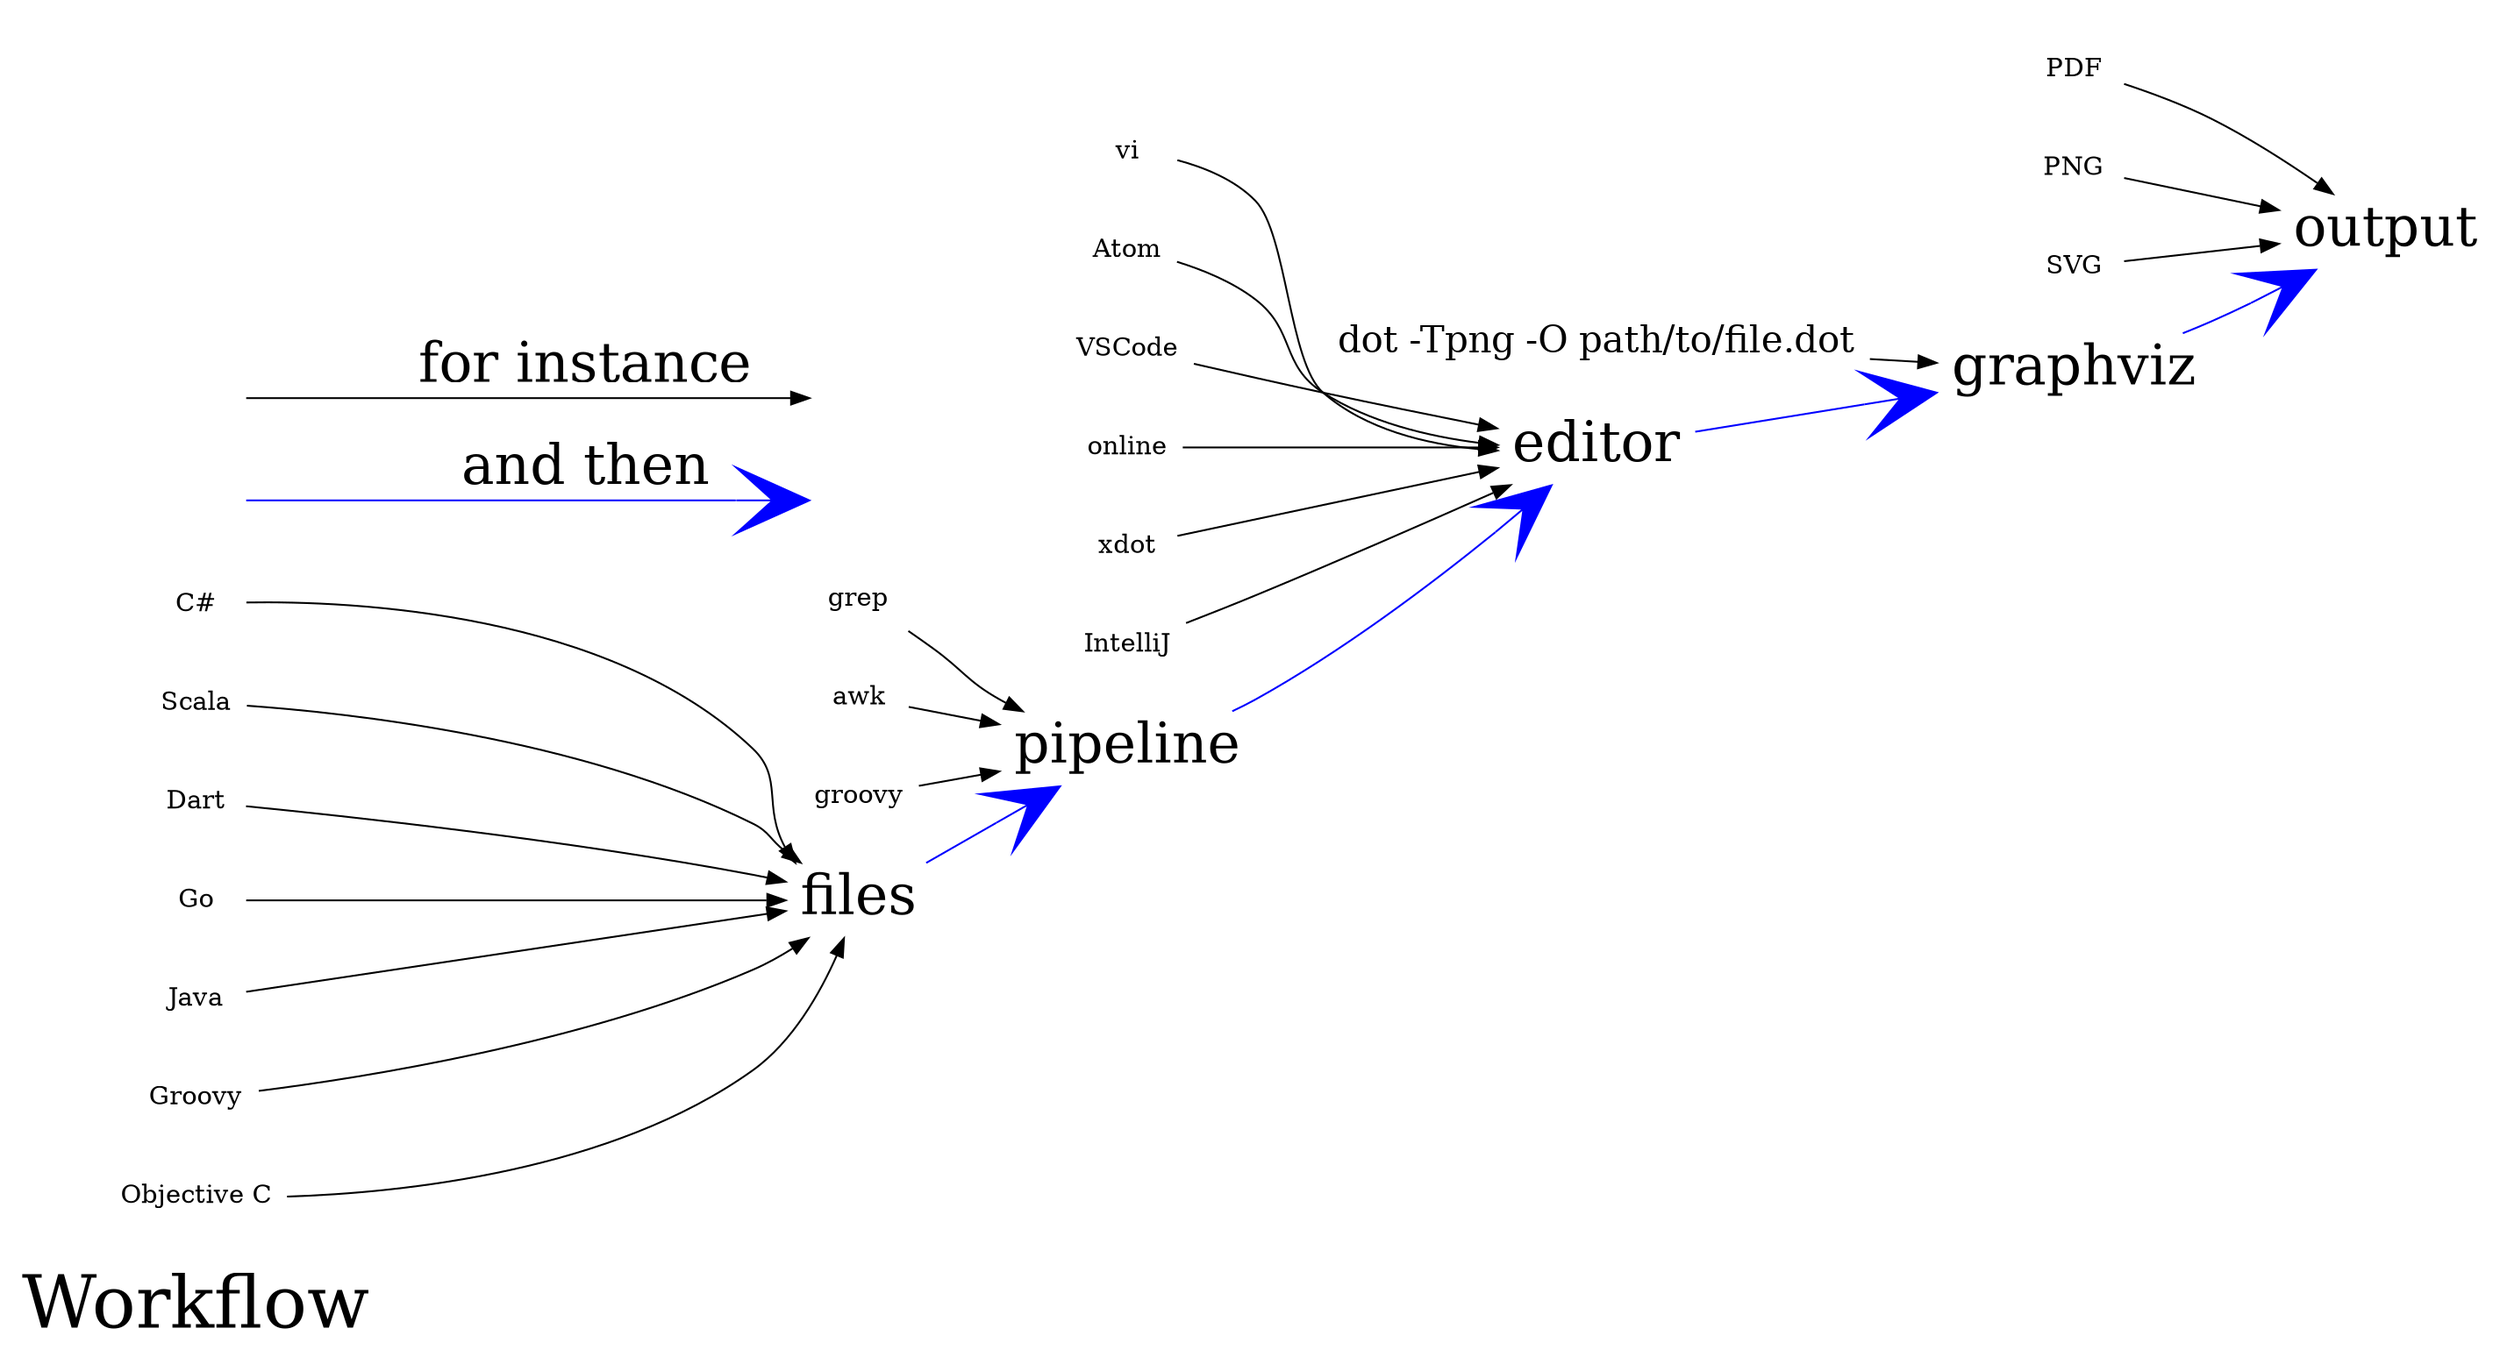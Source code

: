 digraph G {

rankdir=LR
"Workflow"[shape=none fontsize=40]

files -> pipeline -> editor -> graphviz -> output [color=blue arrowsize=4 arrowhead=vee]

before [shape=none label=""]
after [shape=none label=""]
before->after [label="and then" fontsize=30 color=blue arrowsize=4 arrowhead=vee]

files [shape=none fontsize=30]
pipeline [shape=none fontsize=30]
graphviz [shape=none fontsize=30]
editor [shape=none fontsize=30]
output [shape=none fontsize=30]

"C#" -> files
"Scala" -> files
"Dart" -> files
"Go" -> files
"Java" -> files
"Groovy" -> files
"Objective C" -> files

 grep-> pipeline
 awk-> pipeline
 groovy-> pipeline

 vi->editor
 Atom->editor
 VSCode->editor
 online->editor
 xdot->editor
 IntelliJ->editor

 PDF->output
 PNG->output
 SVG->output

 member [shape=none label=""]
 set [shape=none label=""]
 member->set [label="for instance" fontsize=30]

 subgraph cluster_languages {
   style="invis"
   "C#" [shape=none]
   "Scala" [shape=none]
   "Dart" [shape=none]
   "Go" [shape=none]
   "Java" [shape=none]
   "Groovy" [shape=none]
   "Objective C" [shape=none]
 }

 subgraph cluster_pipeline {
   style="invis"
   grep [shape=none]
    awk [shape=none]
   groovy [shape=none]
 }

subgraph cluster_editor {
 style="invis"
 IntelliJ [shape=none]
 Atom     [shape=none]
 VSCode   [shape=none]
 vi       [shape=none]
 online   [shape=none]
 xdot     [shape=none]
}

 subgraph cluster_output {
   style="invis"
   PDF [shape=none]
   PNG [shape=none]
   SVG [shape=none]
 }

 tldr -> graphviz
 tldr [shape=none fontsize=20 label="dot -Tpng -O path/to/file.dot"]
}
